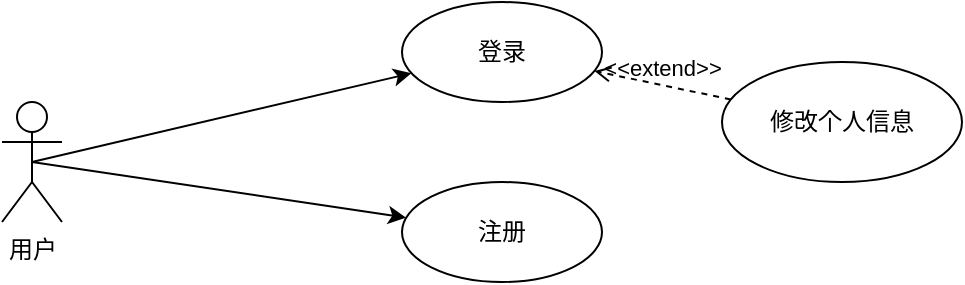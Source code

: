 <mxfile>
    <diagram id="ObszsnWG2hgAHsC5LAOH" name="第 1 页">
        <mxGraphModel dx="576" dy="499" grid="1" gridSize="10" guides="1" tooltips="1" connect="1" arrows="1" fold="1" page="1" pageScale="1" pageWidth="827" pageHeight="1169" math="0" shadow="0">
            <root>
                <mxCell id="0"/>
                <mxCell id="1" parent="0"/>
                <mxCell id="2" value="登录" style="ellipse;whiteSpace=wrap;html=1;" vertex="1" parent="1">
                    <mxGeometry x="240" y="120" width="100" height="50" as="geometry"/>
                </mxCell>
                <mxCell id="3" value="注册" style="ellipse;whiteSpace=wrap;html=1;" vertex="1" parent="1">
                    <mxGeometry x="240" y="210" width="100" height="50" as="geometry"/>
                </mxCell>
                <mxCell id="4" value="修改个人信息" style="ellipse;whiteSpace=wrap;html=1;" vertex="1" parent="1">
                    <mxGeometry x="400" y="150" width="120" height="60" as="geometry"/>
                </mxCell>
                <mxCell id="5" value="&amp;lt;&amp;lt;extend&amp;gt;&amp;gt;" style="html=1;verticalAlign=bottom;labelBackgroundColor=none;endArrow=open;endFill=0;dashed=1;" edge="1" parent="1" source="4" target="2">
                    <mxGeometry width="160" relative="1" as="geometry">
                        <mxPoint x="80" y="140" as="sourcePoint"/>
                        <mxPoint x="240" y="140" as="targetPoint"/>
                    </mxGeometry>
                </mxCell>
                <mxCell id="6" style="edgeStyle=none;html=1;exitX=0.5;exitY=0.5;exitDx=0;exitDy=0;exitPerimeter=0;strokeWidth=1;endArrow=classic;endFill=1;endSize=6;" edge="1" parent="1" source="8" target="2">
                    <mxGeometry relative="1" as="geometry"/>
                </mxCell>
                <mxCell id="7" style="edgeStyle=none;html=1;exitX=0.5;exitY=0.5;exitDx=0;exitDy=0;exitPerimeter=0;strokeWidth=1;endArrow=classic;endFill=1;endSize=6;" edge="1" parent="1" source="8" target="3">
                    <mxGeometry relative="1" as="geometry"/>
                </mxCell>
                <mxCell id="8" value="用户" style="shape=umlActor;verticalLabelPosition=bottom;verticalAlign=top;html=1;outlineConnect=0;" vertex="1" parent="1">
                    <mxGeometry x="40" y="170" width="30" height="60" as="geometry"/>
                </mxCell>
            </root>
        </mxGraphModel>
    </diagram>
</mxfile>
